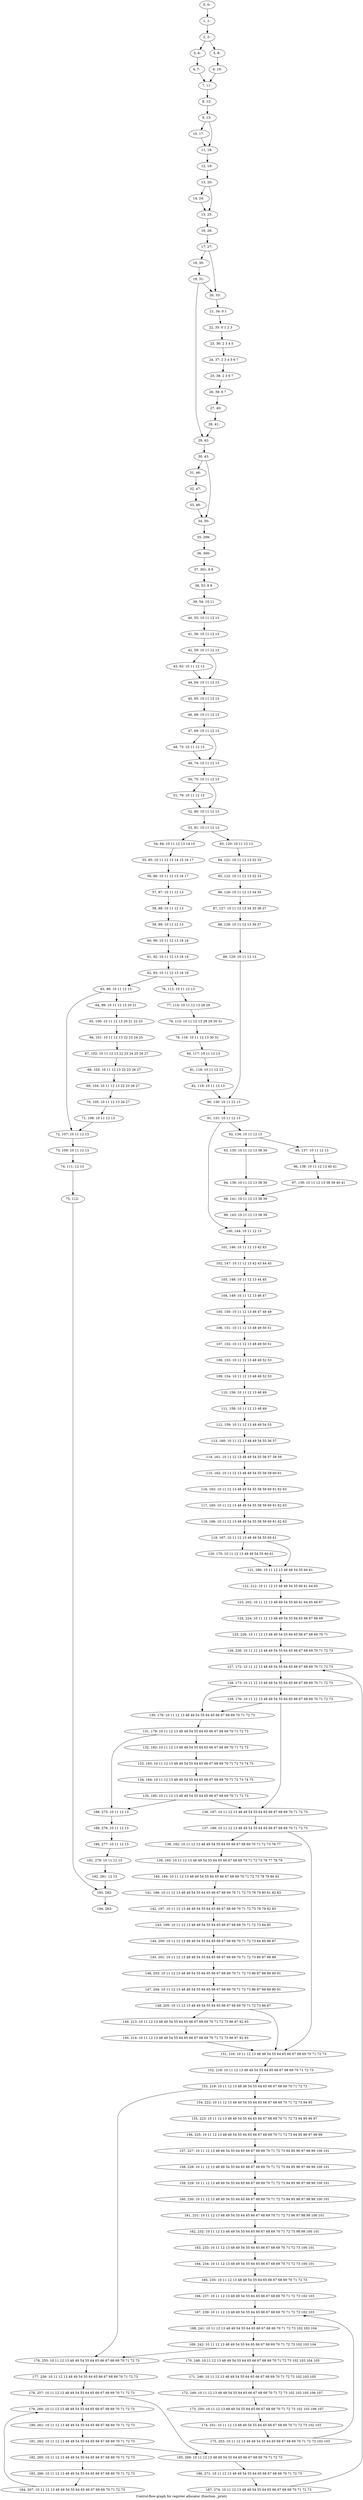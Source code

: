 digraph G {
graph [label="Control-flow-graph for register allocator (function _print)"]
0[label="0, 0: "];
1[label="1, 1: "];
2[label="2, 2: "];
3[label="3, 6: "];
4[label="4, 7: "];
5[label="5, 8: "];
6[label="6, 10: "];
7[label="7, 11: "];
8[label="8, 12: "];
9[label="9, 13: "];
10[label="10, 17: "];
11[label="11, 18: "];
12[label="12, 19: "];
13[label="13, 20: "];
14[label="14, 24: "];
15[label="15, 25: "];
16[label="16, 26: "];
17[label="17, 27: "];
18[label="18, 30: "];
19[label="19, 31: "];
20[label="20, 33: "];
21[label="21, 34: 0 1 "];
22[label="22, 35: 0 1 2 3 "];
23[label="23, 36: 2 3 4 5 "];
24[label="24, 37: 2 3 4 5 6 7 "];
25[label="25, 38: 2 3 6 7 "];
26[label="26, 39: 6 7 "];
27[label="27, 40: "];
28[label="28, 41: "];
29[label="29, 42: "];
30[label="30, 43: "];
31[label="31, 46: "];
32[label="32, 47: "];
33[label="33, 48: "];
34[label="34, 50: "];
35[label="35, 299: "];
36[label="36, 300: "];
37[label="37, 301: 8 9 "];
38[label="38, 53: 8 9 "];
39[label="39, 54: 10 11 "];
40[label="40, 55: 10 11 12 13 "];
41[label="41, 56: 10 11 12 13 "];
42[label="42, 59: 10 11 12 13 "];
43[label="43, 62: 10 11 12 13 "];
44[label="44, 64: 10 11 12 13 "];
45[label="45, 65: 10 11 12 13 "];
46[label="46, 68: 10 11 12 13 "];
47[label="47, 69: 10 11 12 13 "];
48[label="48, 73: 10 11 12 13 "];
49[label="49, 74: 10 11 12 13 "];
50[label="50, 75: 10 11 12 13 "];
51[label="51, 79: 10 11 12 13 "];
52[label="52, 80: 10 11 12 13 "];
53[label="53, 81: 10 11 12 13 "];
54[label="54, 84: 10 11 12 13 14 15 "];
55[label="55, 85: 10 11 12 13 14 15 16 17 "];
56[label="56, 86: 10 11 12 13 16 17 "];
57[label="57, 87: 10 11 12 13 "];
58[label="58, 88: 10 11 12 13 "];
59[label="59, 89: 10 11 12 13 "];
60[label="60, 90: 10 11 12 13 18 19 "];
61[label="61, 92: 10 11 12 13 18 19 "];
62[label="62, 93: 10 11 12 13 18 19 "];
63[label="63, 96: 10 11 12 13 "];
64[label="64, 99: 10 11 12 13 20 21 "];
65[label="65, 100: 10 11 12 13 20 21 22 23 "];
66[label="66, 101: 10 11 12 13 22 23 24 25 "];
67[label="67, 102: 10 11 12 13 22 23 24 25 26 27 "];
68[label="68, 103: 10 11 12 13 22 23 26 27 "];
69[label="69, 104: 10 11 12 13 22 23 26 27 "];
70[label="70, 105: 10 11 12 13 26 27 "];
71[label="71, 106: 10 11 12 13 "];
72[label="72, 107: 10 11 12 13 "];
73[label="73, 109: 10 11 12 13 "];
74[label="74, 111: 12 13 "];
75[label="75, 112: "];
76[label="76, 113: 10 11 12 13 "];
77[label="77, 114: 10 11 12 13 28 29 "];
78[label="78, 115: 10 11 12 13 28 29 30 31 "];
79[label="79, 116: 10 11 12 13 30 31 "];
80[label="80, 117: 10 11 12 13 "];
81[label="81, 118: 10 11 12 13 "];
82[label="82, 119: 10 11 12 13 "];
83[label="83, 120: 10 11 12 13 "];
84[label="84, 121: 10 11 12 13 32 33 "];
85[label="85, 122: 10 11 12 13 32 33 "];
86[label="86, 126: 10 11 12 13 34 35 "];
87[label="87, 127: 10 11 12 13 34 35 36 37 "];
88[label="88, 128: 10 11 12 13 36 37 "];
89[label="89, 129: 10 11 12 13 "];
90[label="90, 130: 10 11 12 13 "];
91[label="91, 131: 10 11 12 13 "];
92[label="92, 134: 10 11 12 13 "];
93[label="93, 135: 10 11 12 13 38 39 "];
94[label="94, 136: 10 11 12 13 38 39 "];
95[label="95, 137: 10 11 12 13 "];
96[label="96, 138: 10 11 12 13 40 41 "];
97[label="97, 139: 10 11 12 13 38 39 40 41 "];
98[label="98, 141: 10 11 12 13 38 39 "];
99[label="99, 143: 10 11 12 13 38 39 "];
100[label="100, 144: 10 11 12 13 "];
101[label="101, 146: 10 11 12 13 42 43 "];
102[label="102, 147: 10 11 12 13 42 43 44 45 "];
103[label="103, 148: 10 11 12 13 44 45 "];
104[label="104, 149: 10 11 12 13 46 47 "];
105[label="105, 150: 10 11 12 13 46 47 48 49 "];
106[label="106, 151: 10 11 12 13 48 49 50 51 "];
107[label="107, 152: 10 11 12 13 48 49 50 51 "];
108[label="108, 153: 10 11 12 13 48 49 52 53 "];
109[label="109, 154: 10 11 12 13 48 49 52 53 "];
110[label="110, 156: 10 11 12 13 48 49 "];
111[label="111, 158: 10 11 12 13 48 49 "];
112[label="112, 159: 10 11 12 13 48 49 54 55 "];
113[label="113, 160: 10 11 12 13 48 49 54 55 56 57 "];
114[label="114, 161: 10 11 12 13 48 49 54 55 56 57 58 59 "];
115[label="115, 162: 10 11 12 13 48 49 54 55 58 59 60 61 "];
116[label="116, 163: 10 11 12 13 48 49 54 55 58 59 60 61 62 63 "];
117[label="117, 165: 10 11 12 13 48 49 54 55 58 59 60 61 62 63 "];
118[label="118, 166: 10 11 12 13 48 49 54 55 58 59 60 61 62 63 "];
119[label="119, 167: 10 11 12 13 48 49 54 55 60 61 "];
120[label="120, 170: 10 11 12 13 48 49 54 55 60 61 "];
121[label="121, 286: 10 11 12 13 48 49 54 55 60 61 "];
122[label="122, 212: 10 11 12 13 48 49 54 55 60 61 64 65 "];
123[label="123, 202: 10 11 12 13 48 49 54 55 60 61 64 65 66 67 "];
124[label="124, 224: 10 11 12 13 48 49 54 55 64 65 66 67 68 69 "];
125[label="125, 226: 10 11 12 13 48 49 54 55 64 65 66 67 68 69 70 71 "];
126[label="126, 236: 10 11 12 13 48 49 54 55 64 65 66 67 68 69 70 71 72 73 "];
127[label="127, 172: 10 11 12 13 48 49 54 55 64 65 66 67 68 69 70 71 72 73 "];
128[label="128, 173: 10 11 12 13 48 49 54 55 64 65 66 67 68 69 70 71 72 73 "];
129[label="129, 176: 10 11 12 13 48 49 54 55 64 65 66 67 68 69 70 71 72 73 "];
130[label="130, 178: 10 11 12 13 48 49 54 55 64 65 66 67 68 69 70 71 72 73 "];
131[label="131, 179: 10 11 12 13 48 49 54 55 64 65 66 67 68 69 70 71 72 73 "];
132[label="132, 182: 10 11 12 13 48 49 54 55 64 65 66 67 68 69 70 71 72 73 "];
133[label="133, 183: 10 11 12 13 48 49 54 55 64 65 66 67 68 69 70 71 72 73 74 75 "];
134[label="134, 184: 10 11 12 13 48 49 54 55 64 65 66 67 68 69 70 71 72 73 74 75 "];
135[label="135, 185: 10 11 12 13 48 49 54 55 64 65 66 67 68 69 70 71 72 73 "];
136[label="136, 187: 10 11 12 13 48 49 54 55 64 65 66 67 68 69 70 71 72 73 "];
137[label="137, 188: 10 11 12 13 48 49 54 55 64 65 66 67 68 69 70 71 72 73 "];
138[label="138, 192: 10 11 12 13 48 49 54 55 64 65 66 67 68 69 70 71 72 73 76 77 "];
139[label="139, 193: 10 11 12 13 48 49 54 55 64 65 66 67 68 69 70 71 72 73 76 77 78 79 "];
140[label="140, 194: 10 11 12 13 48 49 54 55 64 65 66 67 68 69 70 71 72 73 78 79 80 81 "];
141[label="141, 196: 10 11 12 13 48 49 54 55 64 65 66 67 68 69 70 71 72 73 78 79 80 81 82 83 "];
142[label="142, 197: 10 11 12 13 48 49 54 55 64 65 66 67 68 69 70 71 72 73 78 79 82 83 "];
143[label="143, 199: 10 11 12 13 48 49 54 55 64 65 66 67 68 69 70 71 72 73 84 85 "];
144[label="144, 200: 10 11 12 13 48 49 54 55 64 65 66 67 68 69 70 71 72 73 84 85 86 87 "];
145[label="145, 201: 10 11 12 13 48 49 54 55 64 65 66 67 68 69 70 71 72 73 86 87 88 89 "];
146[label="146, 203: 10 11 12 13 48 49 54 55 64 65 66 67 68 69 70 71 72 73 86 87 88 89 90 91 "];
147[label="147, 204: 10 11 12 13 48 49 54 55 64 65 66 67 68 69 70 71 72 73 86 87 88 89 90 91 "];
148[label="148, 205: 10 11 12 13 48 49 54 55 64 65 66 67 68 69 70 71 72 73 86 87 "];
149[label="149, 213: 10 11 12 13 48 49 54 55 64 65 66 67 68 69 70 71 72 73 86 87 92 93 "];
150[label="150, 214: 10 11 12 13 48 49 54 55 64 65 66 67 68 69 70 71 72 73 86 87 92 93 "];
151[label="151, 216: 10 11 12 13 48 49 54 55 64 65 66 67 68 69 70 71 72 73 "];
152[label="152, 218: 10 11 12 13 48 49 54 55 64 65 66 67 68 69 70 71 72 73 "];
153[label="153, 219: 10 11 12 13 48 49 54 55 64 65 66 67 68 69 70 71 72 73 "];
154[label="154, 222: 10 11 12 13 48 49 54 55 64 65 66 67 68 69 70 71 72 73 94 95 "];
155[label="155, 223: 10 11 12 13 48 49 54 55 64 65 66 67 68 69 70 71 72 73 94 95 96 97 "];
156[label="156, 225: 10 11 12 13 48 49 54 55 64 65 66 67 68 69 70 71 72 73 94 95 96 97 98 99 "];
157[label="157, 227: 10 11 12 13 48 49 54 55 64 65 66 67 68 69 70 71 72 73 94 95 96 97 98 99 100 101 "];
158[label="158, 228: 10 11 12 13 48 49 54 55 64 65 66 67 68 69 70 71 72 73 94 95 96 97 98 99 100 101 "];
159[label="159, 229: 10 11 12 13 48 49 54 55 64 65 66 67 68 69 70 71 72 73 94 95 96 97 98 99 100 101 "];
160[label="160, 230: 10 11 12 13 48 49 54 55 64 65 66 67 68 69 70 71 72 73 94 95 96 97 98 99 100 101 "];
161[label="161, 231: 10 11 12 13 48 49 54 55 64 65 66 67 68 69 70 71 72 73 96 97 98 99 100 101 "];
162[label="162, 232: 10 11 12 13 48 49 54 55 64 65 66 67 68 69 70 71 72 73 98 99 100 101 "];
163[label="163, 233: 10 11 12 13 48 49 54 55 64 65 66 67 68 69 70 71 72 73 100 101 "];
164[label="164, 234: 10 11 12 13 48 49 54 55 64 65 66 67 68 69 70 71 72 73 100 101 "];
165[label="165, 235: 10 11 12 13 48 49 54 55 64 65 66 67 68 69 70 71 72 73 "];
166[label="166, 237: 10 11 12 13 48 49 54 55 64 65 66 67 68 69 70 71 72 73 102 103 "];
167[label="167, 239: 10 11 12 13 48 49 54 55 64 65 66 67 68 69 70 71 72 73 102 103 "];
168[label="168, 241: 10 11 12 13 48 49 54 55 64 65 66 67 68 69 70 71 72 73 102 103 104 "];
169[label="169, 242: 10 11 12 13 48 49 54 55 64 65 66 67 68 69 70 71 72 73 102 103 104 "];
170[label="170, 248: 10 11 12 13 48 49 54 55 64 65 66 67 68 69 70 71 72 73 102 103 104 105 "];
171[label="171, 246: 10 11 12 13 48 49 54 55 64 65 66 67 68 69 70 71 72 73 102 103 105 "];
172[label="172, 249: 10 11 12 13 48 49 54 55 64 65 66 67 68 69 70 71 72 73 102 103 105 106 107 "];
173[label="173, 250: 10 11 12 13 48 49 54 55 64 65 66 67 68 69 70 71 72 73 102 103 106 107 "];
174[label="174, 251: 10 11 12 13 48 49 54 55 64 65 66 67 68 69 70 71 72 73 102 103 "];
175[label="175, 253: 10 11 12 13 48 49 54 55 64 65 66 67 68 69 70 71 72 73 102 103 "];
176[label="176, 255: 10 11 12 13 48 49 54 55 64 65 66 67 68 69 70 71 72 73 "];
177[label="177, 256: 10 11 12 13 48 49 54 55 64 65 66 67 68 69 70 71 72 73 "];
178[label="178, 257: 10 11 12 13 48 49 54 55 64 65 66 67 68 69 70 71 72 73 "];
179[label="179, 260: 10 11 12 13 48 49 54 55 64 65 66 67 68 69 70 71 72 73 "];
180[label="180, 261: 10 11 12 13 48 49 54 55 64 65 66 67 68 69 70 71 72 73 "];
181[label="181, 262: 10 11 12 13 48 49 54 55 64 65 66 67 68 69 70 71 72 73 "];
182[label="182, 265: 10 11 12 13 48 49 54 55 64 65 66 67 68 69 70 71 72 73 "];
183[label="183, 266: 10 11 12 13 48 49 54 55 64 65 66 67 68 69 70 71 72 73 "];
184[label="184, 267: 10 11 12 13 48 49 54 55 64 65 66 67 68 69 70 71 72 73 "];
185[label="185, 269: 10 11 12 13 48 49 54 55 64 65 66 67 68 69 70 71 72 73 "];
186[label="186, 271: 10 11 12 13 48 49 54 55 64 65 66 67 68 69 70 71 72 73 "];
187[label="187, 274: 10 11 12 13 48 49 54 55 64 65 66 67 68 69 70 71 72 73 "];
188[label="188, 275: 10 11 12 13 "];
189[label="189, 276: 10 11 12 13 "];
190[label="190, 277: 10 11 12 13 "];
191[label="191, 279: 10 11 12 13 "];
192[label="192, 281: 12 13 "];
193[label="193, 282: "];
194[label="194, 283: "];
0->1 ;
1->2 ;
2->3 ;
2->5 ;
3->4 ;
4->7 ;
5->6 ;
6->7 ;
7->8 ;
8->9 ;
9->10 ;
9->11 ;
10->11 ;
11->12 ;
12->13 ;
13->14 ;
13->15 ;
14->15 ;
15->16 ;
16->17 ;
17->18 ;
17->20 ;
18->19 ;
19->20 ;
19->29 ;
20->21 ;
21->22 ;
22->23 ;
23->24 ;
24->25 ;
25->26 ;
26->27 ;
27->28 ;
28->29 ;
29->30 ;
30->31 ;
30->34 ;
31->32 ;
32->33 ;
33->34 ;
34->35 ;
35->36 ;
36->37 ;
37->38 ;
38->39 ;
39->40 ;
40->41 ;
41->42 ;
42->43 ;
42->44 ;
43->44 ;
44->45 ;
45->46 ;
46->47 ;
47->48 ;
47->49 ;
48->49 ;
49->50 ;
50->51 ;
50->52 ;
51->52 ;
52->53 ;
53->54 ;
53->83 ;
54->55 ;
55->56 ;
56->57 ;
57->58 ;
58->59 ;
59->60 ;
60->61 ;
61->62 ;
62->63 ;
62->76 ;
63->64 ;
63->72 ;
64->65 ;
65->66 ;
66->67 ;
67->68 ;
68->69 ;
69->70 ;
70->71 ;
71->72 ;
72->73 ;
73->74 ;
74->75 ;
75->193 ;
76->77 ;
77->78 ;
78->79 ;
79->80 ;
80->81 ;
81->82 ;
82->90 ;
83->84 ;
84->85 ;
85->86 ;
86->87 ;
87->88 ;
88->89 ;
89->90 ;
90->91 ;
91->92 ;
91->100 ;
92->93 ;
92->95 ;
93->94 ;
94->98 ;
95->96 ;
96->97 ;
97->98 ;
98->99 ;
99->100 ;
100->101 ;
101->102 ;
102->103 ;
103->104 ;
104->105 ;
105->106 ;
106->107 ;
107->108 ;
108->109 ;
109->110 ;
110->111 ;
111->112 ;
112->113 ;
113->114 ;
114->115 ;
115->116 ;
116->117 ;
117->118 ;
118->119 ;
119->120 ;
119->121 ;
120->121 ;
121->122 ;
122->123 ;
123->124 ;
124->125 ;
125->126 ;
126->127 ;
127->128 ;
128->129 ;
128->130 ;
129->130 ;
129->136 ;
130->131 ;
131->132 ;
131->188 ;
132->133 ;
133->134 ;
134->135 ;
135->136 ;
135->188 ;
136->137 ;
137->138 ;
137->151 ;
138->139 ;
139->140 ;
140->141 ;
141->142 ;
142->143 ;
143->144 ;
144->145 ;
145->146 ;
146->147 ;
147->148 ;
148->149 ;
148->151 ;
149->150 ;
150->151 ;
151->152 ;
152->153 ;
153->154 ;
153->176 ;
154->155 ;
155->156 ;
156->157 ;
157->158 ;
158->159 ;
159->160 ;
160->161 ;
161->162 ;
162->163 ;
163->164 ;
164->165 ;
165->166 ;
166->167 ;
167->168 ;
168->169 ;
169->170 ;
169->176 ;
170->171 ;
171->172 ;
172->173 ;
173->174 ;
174->175 ;
175->167 ;
176->177 ;
177->178 ;
178->179 ;
178->185 ;
179->180 ;
180->181 ;
181->182 ;
181->185 ;
182->183 ;
183->184 ;
184->179 ;
185->186 ;
186->187 ;
187->127 ;
188->189 ;
189->190 ;
190->191 ;
191->192 ;
192->193 ;
193->194 ;
}
